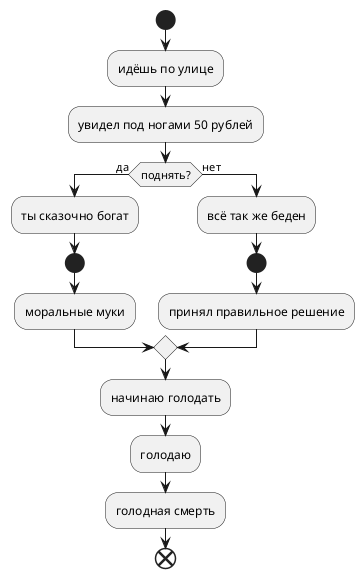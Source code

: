 @startuml
start
:идёшь по улице;
:увидел под ногами 50 рублей;
if (поднять?) then (да)
:ты сказочно богат;
start
:моральные муки;
else (нет)
:всё так же беден;
start
:принял правильное решение;
endif
:начинаю голодать;
:голодаю;
:голодная смерть;
end
@enduml